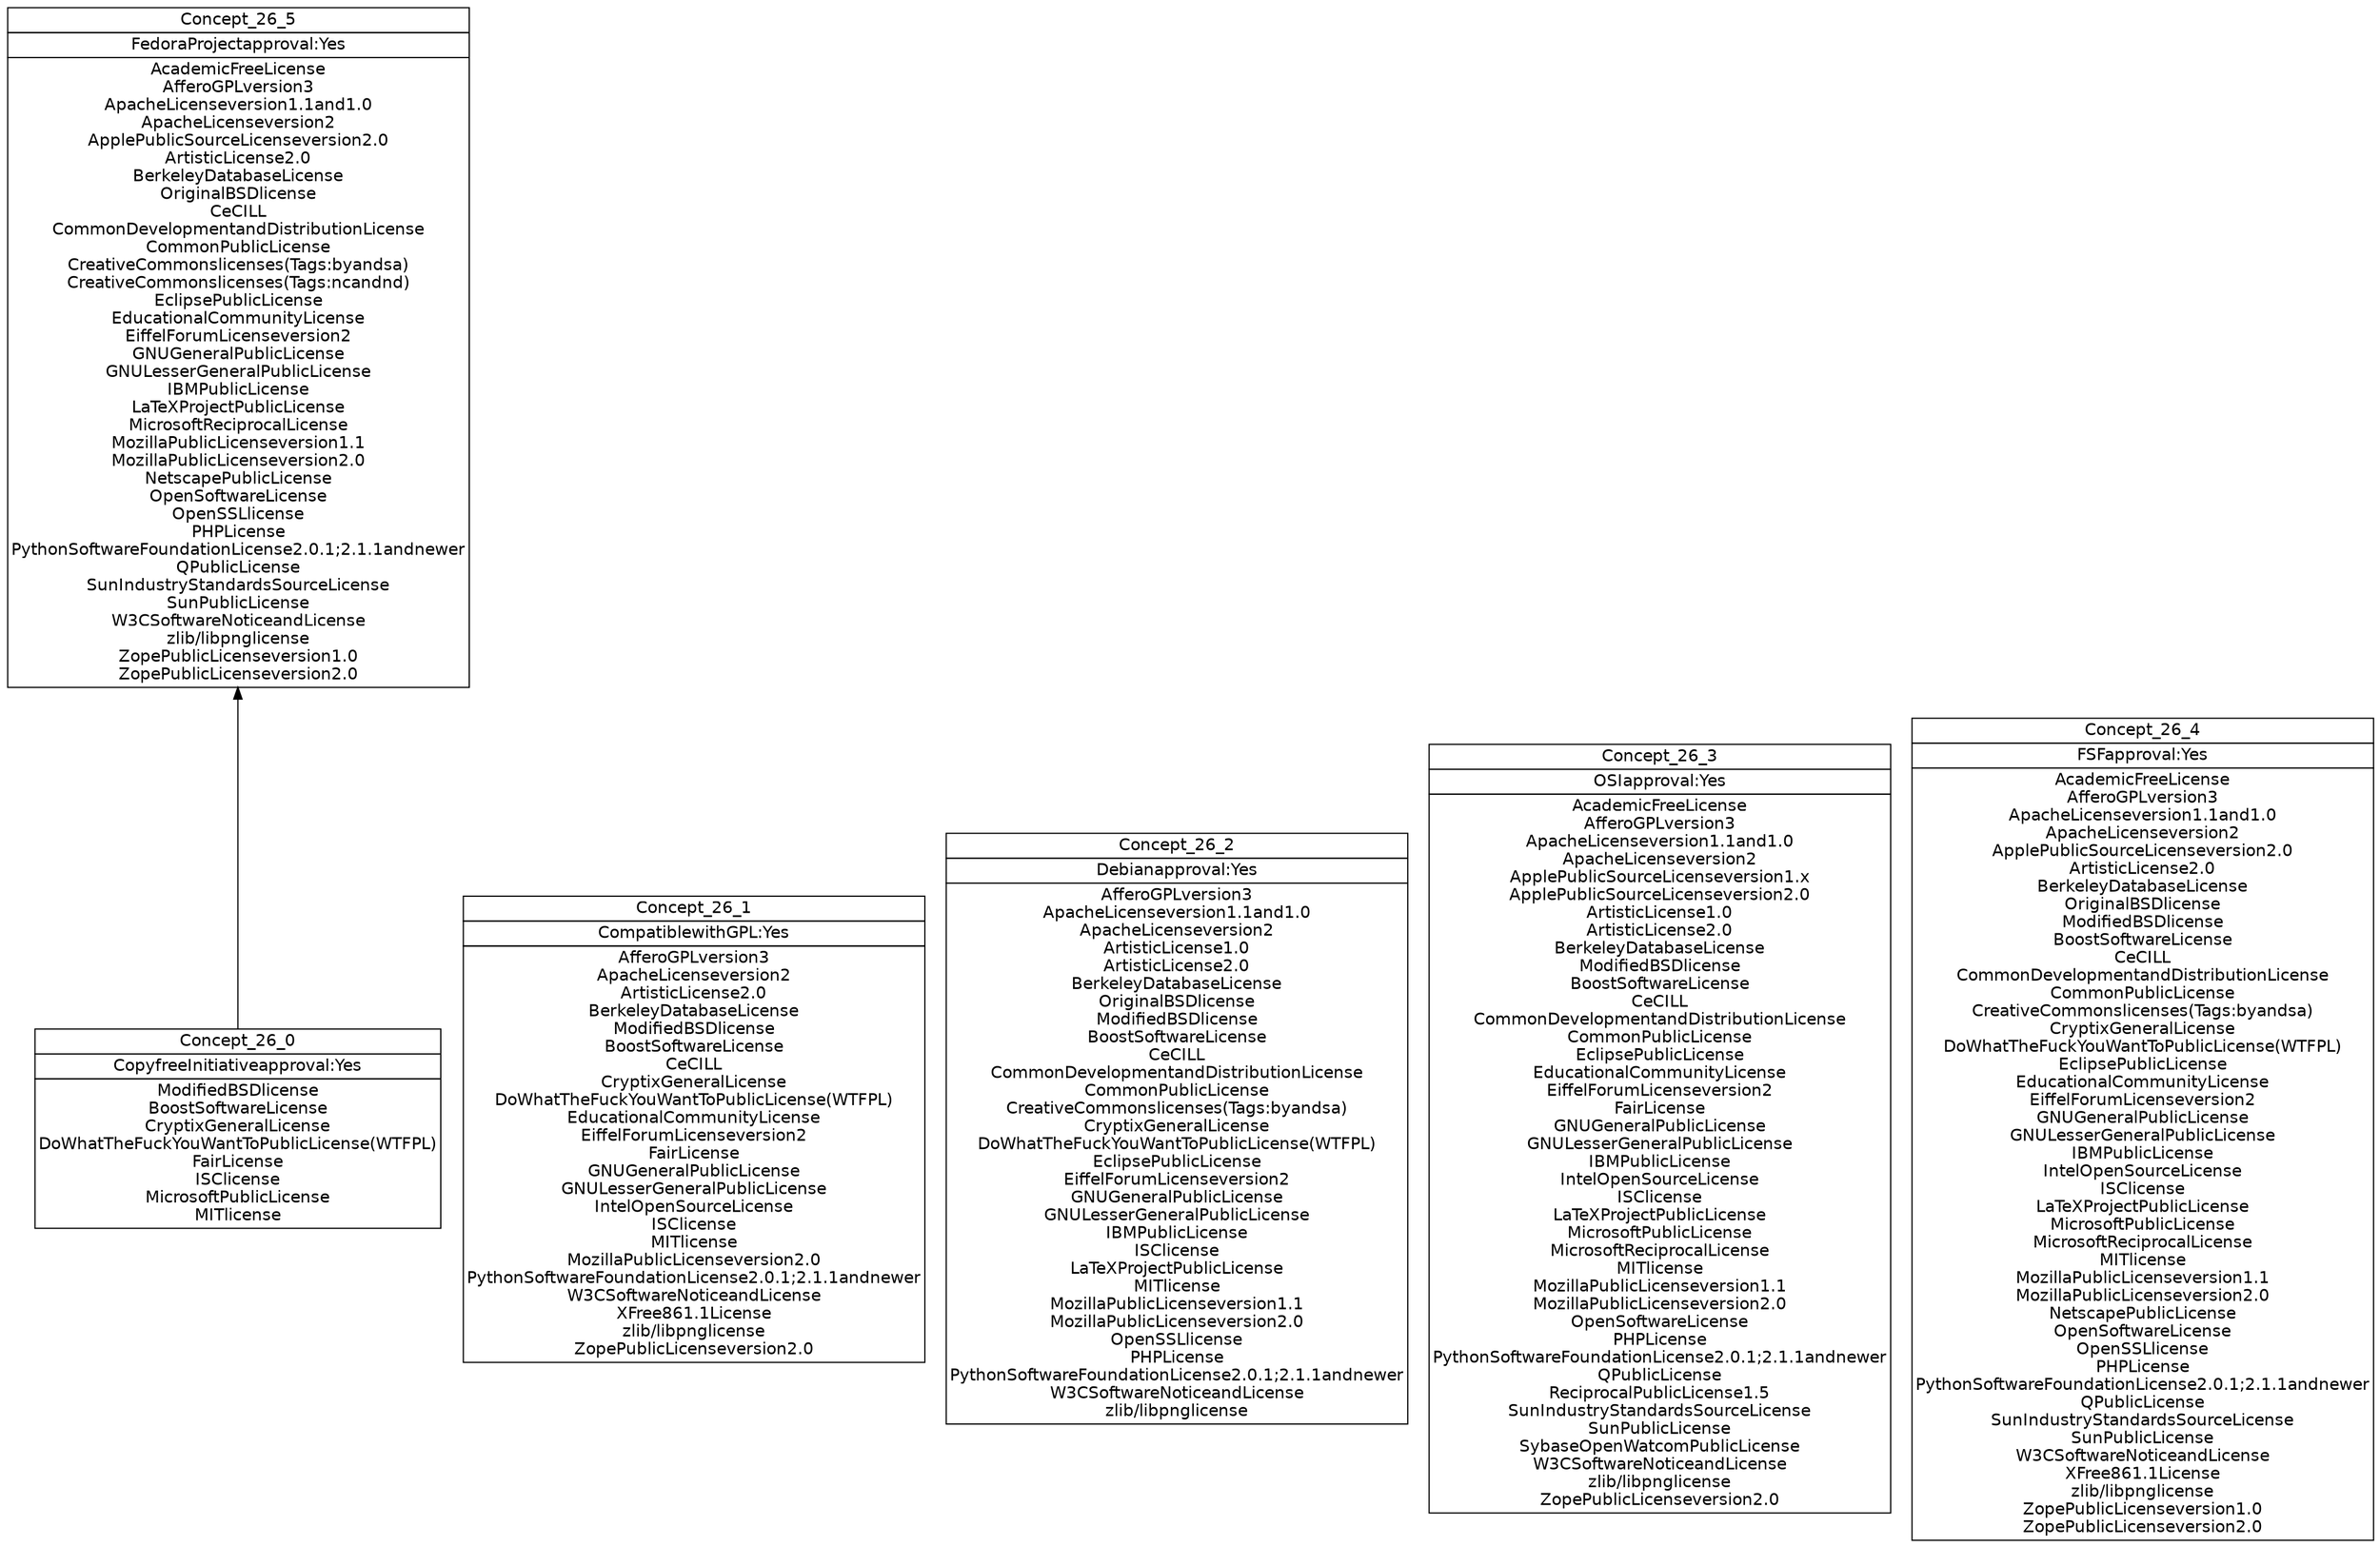 digraph G { 
	rankdir=BT;
	margin=0;
	node [margin="0.03,0.03",fontname="DejaVu Sans"];
	ranksep=0.3;
	nodesep=0.2;
//graph[label="name:26,concept number:6,object number:51,attribute number:6"
3 [shape=none,label=<<table border="0" cellborder="1" cellspacing="0" port="p"><tr><td>Concept_26_0</td></tr><tr><td>CopyfreeInitiativeapproval:Yes<br/></td></tr><tr><td>ModifiedBSDlicense<br/>BoostSoftwareLicense<br/>CryptixGeneralLicense<br/>DoWhatTheFuckYouWantToPublicLicense(WTFPL)<br/>FairLicense<br/>ISClicense<br/>MicrosoftPublicLicense<br/>MITlicense<br/></td></tr></table>>];
1 [shape=none,label=<<table border="0" cellborder="1" cellspacing="0" port="p"><tr><td>Concept_26_1</td></tr><tr><td>CompatiblewithGPL:Yes<br/></td></tr><tr><td>AfferoGPLversion3<br/>ApacheLicenseversion2<br/>ArtisticLicense2.0<br/>BerkeleyDatabaseLicense<br/>ModifiedBSDlicense<br/>BoostSoftwareLicense<br/>CeCILL<br/>CryptixGeneralLicense<br/>DoWhatTheFuckYouWantToPublicLicense(WTFPL)<br/>EducationalCommunityLicense<br/>EiffelForumLicenseversion2<br/>FairLicense<br/>GNUGeneralPublicLicense<br/>GNULesserGeneralPublicLicense<br/>IntelOpenSourceLicense<br/>ISClicense<br/>MITlicense<br/>MozillaPublicLicenseversion2.0<br/>PythonSoftwareFoundationLicense2.0.1;2.1.1andnewer<br/>W3CSoftwareNoticeandLicense<br/>XFree861.1License<br/>zlib/libpnglicense<br/>ZopePublicLicenseversion2.0<br/></td></tr></table>>];
4 [shape=none,label=<<table border="0" cellborder="1" cellspacing="0" port="p"><tr><td>Concept_26_2</td></tr><tr><td>Debianapproval:Yes<br/></td></tr><tr><td>AfferoGPLversion3<br/>ApacheLicenseversion1.1and1.0<br/>ApacheLicenseversion2<br/>ArtisticLicense1.0<br/>ArtisticLicense2.0<br/>BerkeleyDatabaseLicense<br/>OriginalBSDlicense<br/>ModifiedBSDlicense<br/>BoostSoftwareLicense<br/>CeCILL<br/>CommonDevelopmentandDistributionLicense<br/>CommonPublicLicense<br/>CreativeCommonslicenses(Tags:byandsa)<br/>CryptixGeneralLicense<br/>DoWhatTheFuckYouWantToPublicLicense(WTFPL)<br/>EclipsePublicLicense<br/>EiffelForumLicenseversion2<br/>GNUGeneralPublicLicense<br/>GNULesserGeneralPublicLicense<br/>IBMPublicLicense<br/>ISClicense<br/>LaTeXProjectPublicLicense<br/>MITlicense<br/>MozillaPublicLicenseversion1.1<br/>MozillaPublicLicenseversion2.0<br/>OpenSSLlicense<br/>PHPLicense<br/>PythonSoftwareFoundationLicense2.0.1;2.1.1andnewer<br/>W3CSoftwareNoticeandLicense<br/>zlib/libpnglicense<br/></td></tr></table>>];
2 [shape=none,label=<<table border="0" cellborder="1" cellspacing="0" port="p"><tr><td>Concept_26_3</td></tr><tr><td>OSIapproval:Yes<br/></td></tr><tr><td>AcademicFreeLicense<br/>AfferoGPLversion3<br/>ApacheLicenseversion1.1and1.0<br/>ApacheLicenseversion2<br/>ApplePublicSourceLicenseversion1.x<br/>ApplePublicSourceLicenseversion2.0<br/>ArtisticLicense1.0<br/>ArtisticLicense2.0<br/>BerkeleyDatabaseLicense<br/>ModifiedBSDlicense<br/>BoostSoftwareLicense<br/>CeCILL<br/>CommonDevelopmentandDistributionLicense<br/>CommonPublicLicense<br/>EclipsePublicLicense<br/>EducationalCommunityLicense<br/>EiffelForumLicenseversion2<br/>FairLicense<br/>GNUGeneralPublicLicense<br/>GNULesserGeneralPublicLicense<br/>IBMPublicLicense<br/>IntelOpenSourceLicense<br/>ISClicense<br/>LaTeXProjectPublicLicense<br/>MicrosoftPublicLicense<br/>MicrosoftReciprocalLicense<br/>MITlicense<br/>MozillaPublicLicenseversion1.1<br/>MozillaPublicLicenseversion2.0<br/>OpenSoftwareLicense<br/>PHPLicense<br/>PythonSoftwareFoundationLicense2.0.1;2.1.1andnewer<br/>QPublicLicense<br/>ReciprocalPublicLicense1.5<br/>SunIndustryStandardsSourceLicense<br/>SunPublicLicense<br/>SybaseOpenWatcomPublicLicense<br/>W3CSoftwareNoticeandLicense<br/>zlib/libpnglicense<br/>ZopePublicLicenseversion2.0<br/></td></tr></table>>];
0 [shape=none,label=<<table border="0" cellborder="1" cellspacing="0" port="p"><tr><td>Concept_26_4</td></tr><tr><td>FSFapproval:Yes<br/></td></tr><tr><td>AcademicFreeLicense<br/>AfferoGPLversion3<br/>ApacheLicenseversion1.1and1.0<br/>ApacheLicenseversion2<br/>ApplePublicSourceLicenseversion2.0<br/>ArtisticLicense2.0<br/>BerkeleyDatabaseLicense<br/>OriginalBSDlicense<br/>ModifiedBSDlicense<br/>BoostSoftwareLicense<br/>CeCILL<br/>CommonDevelopmentandDistributionLicense<br/>CommonPublicLicense<br/>CreativeCommonslicenses(Tags:byandsa)<br/>CryptixGeneralLicense<br/>DoWhatTheFuckYouWantToPublicLicense(WTFPL)<br/>EclipsePublicLicense<br/>EducationalCommunityLicense<br/>EiffelForumLicenseversion2<br/>GNUGeneralPublicLicense<br/>GNULesserGeneralPublicLicense<br/>IBMPublicLicense<br/>IntelOpenSourceLicense<br/>ISClicense<br/>LaTeXProjectPublicLicense<br/>MicrosoftPublicLicense<br/>MicrosoftReciprocalLicense<br/>MITlicense<br/>MozillaPublicLicenseversion1.1<br/>MozillaPublicLicenseversion2.0<br/>NetscapePublicLicense<br/>OpenSoftwareLicense<br/>OpenSSLlicense<br/>PHPLicense<br/>PythonSoftwareFoundationLicense2.0.1;2.1.1andnewer<br/>QPublicLicense<br/>SunIndustryStandardsSourceLicense<br/>SunPublicLicense<br/>W3CSoftwareNoticeandLicense<br/>XFree861.1License<br/>zlib/libpnglicense<br/>ZopePublicLicenseversion1.0<br/>ZopePublicLicenseversion2.0<br/></td></tr></table>>];
5 [shape=none,label=<<table border="0" cellborder="1" cellspacing="0" port="p"><tr><td>Concept_26_5</td></tr><tr><td>FedoraProjectapproval:Yes<br/></td></tr><tr><td>AcademicFreeLicense<br/>AfferoGPLversion3<br/>ApacheLicenseversion1.1and1.0<br/>ApacheLicenseversion2<br/>ApplePublicSourceLicenseversion2.0<br/>ArtisticLicense2.0<br/>BerkeleyDatabaseLicense<br/>OriginalBSDlicense<br/>CeCILL<br/>CommonDevelopmentandDistributionLicense<br/>CommonPublicLicense<br/>CreativeCommonslicenses(Tags:byandsa)<br/>CreativeCommonslicenses(Tags:ncandnd)<br/>EclipsePublicLicense<br/>EducationalCommunityLicense<br/>EiffelForumLicenseversion2<br/>GNUGeneralPublicLicense<br/>GNULesserGeneralPublicLicense<br/>IBMPublicLicense<br/>LaTeXProjectPublicLicense<br/>MicrosoftReciprocalLicense<br/>MozillaPublicLicenseversion1.1<br/>MozillaPublicLicenseversion2.0<br/>NetscapePublicLicense<br/>OpenSoftwareLicense<br/>OpenSSLlicense<br/>PHPLicense<br/>PythonSoftwareFoundationLicense2.0.1;2.1.1andnewer<br/>QPublicLicense<br/>SunIndustryStandardsSourceLicense<br/>SunPublicLicense<br/>W3CSoftwareNoticeandLicense<br/>zlib/libpnglicense<br/>ZopePublicLicenseversion1.0<br/>ZopePublicLicenseversion2.0<br/></td></tr></table>>];
	3:p -> 5:p
}